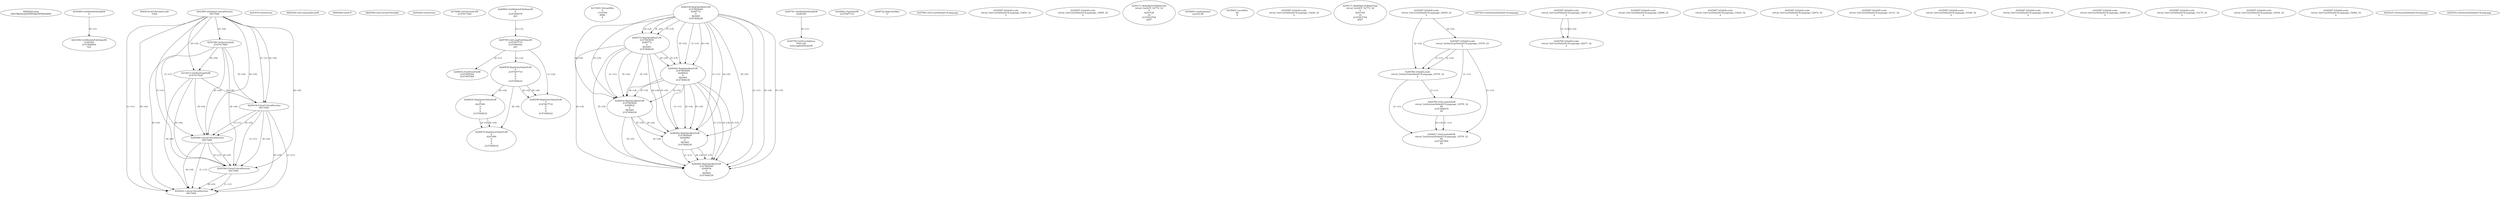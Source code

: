 // Global SCDG with merge call
digraph {
	0 [label="6850628.main
0081ffbf20e265f5f95dfa585692d890"]
	1 [label="4254480.GetModuleHandleW
0"]
	2 [label="6844434.SetThreadLocale
1024"]
	3 [label="4243965.InitializeCriticalSection
6917004"]
	4 [label="4243979.GetVersion
"]
	5 [label="4250188.GetSystemInfo
2147417660"]
	3 -> 5 [label="(0-->0)"]
	6 [label="6844540.GetCommandLineW
"]
	7 [label="4214413.GetStartupInfoW
2147417624"]
	3 -> 7 [label="(0-->0)"]
	5 -> 7 [label="(0-->0)"]
	8 [label="6844560.GetACP
"]
	9 [label="6844580.GetCurrentThreadId
"]
	10 [label="4250204.GetVersion
"]
	11 [label="4276690.GetVersionExW
2147417420"]
	12 [label="4243306.GetModuleFileNameW
4194304
2147408904
522"]
	1 -> 12 [label="(0-->1)"]
	13 [label="4248064.GetModuleFileNameW
0
2147408370
261"]
	14 [label="4215383.VirtualAlloc
0
1310704
4096
4"]
	15 [label="4246338.RegOpenKeyExW
2147483649
4246772
0
983065
2147408236"]
	16 [label="4246372.RegOpenKeyExW
2147483650
4246772
0
983065
2147408236"]
	15 -> 16 [label="(2-->2)"]
	15 -> 16 [label="(4-->4)"]
	15 -> 16 [label="(5-->5)"]
	17 [label="4246402.RegOpenKeyExW
2147483649
4246832
0
983065
2147408236"]
	15 -> 17 [label="(1-->1)"]
	15 -> 17 [label="(4-->4)"]
	16 -> 17 [label="(4-->4)"]
	15 -> 17 [label="(5-->5)"]
	16 -> 17 [label="(5-->5)"]
	18 [label="4245741.GetModuleHandleW
4246160"]
	19 [label="4245758.GetProcAddress
9441320
GetLongPathNameW"]
	18 -> 19 [label="(0-->1)"]
	20 [label="4245785.GetLongPathNameW
2147407710
2147406542
261"]
	13 -> 20 [label="(3-->3)"]
	21 [label="4245683.CharNextW
2147407716"]
	22 [label="4246014.FindFirstFileW
2147406542
2147407064"]
	20 -> 22 [label="(2-->1)"]
	23 [label="4246556.RegQueryValueExW
0
2147407710
0
0
0
2147408232"]
	20 -> 23 [label="(1-->2)"]
	24 [label="4246635.RegQueryValueExW
0
4247000
0
0
0
2147408232"]
	23 -> 24 [label="(6-->6)"]
	25 [label="4246722.RegCloseKey
0"]
	26 [label="4247883.GetUserDefaultUILanguage
"]
	27 [label="4245418.EnterCriticalSection
6917004"]
	3 -> 27 [label="(1-->1)"]
	3 -> 27 [label="(0-->0)"]
	5 -> 27 [label="(0-->0)"]
	7 -> 27 [label="(0-->0)"]
	28 [label="4245469.LeaveCriticalSection
6917004"]
	3 -> 28 [label="(1-->1)"]
	27 -> 28 [label="(1-->1)"]
	3 -> 28 [label="(0-->0)"]
	5 -> 28 [label="(0-->0)"]
	7 -> 28 [label="(0-->0)"]
	27 -> 28 [label="(0-->0)"]
	29 [label="4245487.IsValidLocale
retval_GetUserDefaultUILanguage_33651_32
2"]
	30 [label="4245580.EnterCriticalSection
6917004"]
	3 -> 30 [label="(1-->1)"]
	27 -> 30 [label="(1-->1)"]
	28 -> 30 [label="(1-->1)"]
	3 -> 30 [label="(0-->0)"]
	5 -> 30 [label="(0-->0)"]
	7 -> 30 [label="(0-->0)"]
	27 -> 30 [label="(0-->0)"]
	28 -> 30 [label="(0-->0)"]
	31 [label="4245621.LeaveCriticalSection
6917004"]
	3 -> 31 [label="(1-->1)"]
	27 -> 31 [label="(1-->1)"]
	28 -> 31 [label="(1-->1)"]
	30 -> 31 [label="(1-->1)"]
	3 -> 31 [label="(0-->0)"]
	5 -> 31 [label="(0-->0)"]
	7 -> 31 [label="(0-->0)"]
	27 -> 31 [label="(0-->0)"]
	28 -> 31 [label="(0-->0)"]
	30 -> 31 [label="(0-->0)"]
	32 [label="4246432.RegOpenKeyExW
2147483650
4246832
0
983065
2147408236"]
	16 -> 32 [label="(1-->1)"]
	17 -> 32 [label="(2-->2)"]
	15 -> 32 [label="(4-->4)"]
	16 -> 32 [label="(4-->4)"]
	17 -> 32 [label="(4-->4)"]
	15 -> 32 [label="(5-->5)"]
	16 -> 32 [label="(5-->5)"]
	17 -> 32 [label="(5-->5)"]
	33 [label="4246462.RegOpenKeyExW
2147483649
4246884
0
983065
2147408236"]
	15 -> 33 [label="(1-->1)"]
	17 -> 33 [label="(1-->1)"]
	15 -> 33 [label="(4-->4)"]
	16 -> 33 [label="(4-->4)"]
	17 -> 33 [label="(4-->4)"]
	32 -> 33 [label="(4-->4)"]
	15 -> 33 [label="(5-->5)"]
	16 -> 33 [label="(5-->5)"]
	17 -> 33 [label="(5-->5)"]
	32 -> 33 [label="(5-->5)"]
	34 [label="4245487.IsValidLocale
retval_GetUserDefaultUILanguage_33065_32
2"]
	35 [label="4250171.MultiByteToWideChar
retval_GetACP_32774_32
0
4243728
16
2147403704
2047"]
	36 [label="4254893.LoadLibraryA
user32.dll"]
	37 [label="4255003.LocalAlloc
64
8"]
	38 [label="4246676.RegQueryValueExW
0
4247000
0
0
0
2147408232"]
	24 -> 38 [label="(2-->2)"]
	23 -> 38 [label="(6-->6)"]
	24 -> 38 [label="(6-->6)"]
	39 [label="4245487.IsValidLocale
retval_GetUserDefaultUILanguage_33220_32
2"]
	40 [label="4250171.MultiByteToWideChar
retval_GetACP_32773_32
0
4243784
10
2147403704
2047"]
	41 [label="4246492.RegOpenKeyExW
2147483649
4246936
0
983065
2147408236"]
	15 -> 41 [label="(1-->1)"]
	17 -> 41 [label="(1-->1)"]
	33 -> 41 [label="(1-->1)"]
	15 -> 41 [label="(4-->4)"]
	16 -> 41 [label="(4-->4)"]
	17 -> 41 [label="(4-->4)"]
	32 -> 41 [label="(4-->4)"]
	33 -> 41 [label="(4-->4)"]
	15 -> 41 [label="(5-->5)"]
	16 -> 41 [label="(5-->5)"]
	17 -> 41 [label="(5-->5)"]
	32 -> 41 [label="(5-->5)"]
	33 -> 41 [label="(5-->5)"]
	42 [label="4245487.IsValidLocale
retval_GetUserDefaultUILanguage_32939_32
2"]
	43 [label="4247923.GetSystemDefaultUILanguage
"]
	44 [label="4245487.IsValidLocale
retval_GetSystemDefaultUILanguage_33576_32
2"]
	42 -> 44 [label="(2-->2)"]
	45 [label="4244766.IsValidLocale
retval_GetSystemDefaultUILanguage_33576_32
2"]
	44 -> 45 [label="(1-->1)"]
	42 -> 45 [label="(2-->2)"]
	44 -> 45 [label="(2-->2)"]
	46 [label="4244794.GetLocaleInfoW
retval_GetSystemDefaultUILanguage_33576_32
89
2147408070
85"]
	44 -> 46 [label="(1-->1)"]
	45 -> 46 [label="(1-->1)"]
	47 [label="4244811.GetLocaleInfoW
retval_GetSystemDefaultUILanguage_33576_32
90
2147407900
85"]
	44 -> 47 [label="(1-->1)"]
	45 -> 47 [label="(1-->1)"]
	46 -> 47 [label="(1-->1)"]
	46 -> 47 [label="(4-->4)"]
	48 [label="4246599.RegQueryValueExW
0
2147407710
0
0
0
2147408232"]
	20 -> 48 [label="(1-->2)"]
	23 -> 48 [label="(2-->2)"]
	23 -> 48 [label="(6-->6)"]
	49 [label="4245487.IsValidLocale
retval_GetUserDefaultUILanguage_32917_32
2"]
	50 [label="4245487.IsValidLocale
retval_GetUserDefaultUILanguage_32996_32
2"]
	51 [label="4245487.IsValidLocale
retval_GetUserDefaultUILanguage_33024_32
2"]
	52 [label="4245487.IsValidLocale
retval_GetUserDefaultUILanguage_32974_32
2"]
	53 [label="4245487.IsValidLocale
retval_GetUserDefaultUILanguage_33131_32
2"]
	54 [label="4245487.IsValidLocale
retval_GetUserDefaultUILanguage_33196_32
2"]
	55 [label="4245487.IsValidLocale
retval_GetUserDefaultUILanguage_33240_32
2"]
	56 [label="4245487.IsValidLocale
retval_GetUserDefaultUILanguage_32995_32
2"]
	57 [label="4245487.IsValidLocale
retval_GetUserDefaultUILanguage_33175_32
2"]
	58 [label="4245487.IsValidLocale
retval_GetUserDefaultUILanguage_33034_32
2"]
	59 [label="4245487.IsValidLocale
retval_GetUserDefaultUILanguage_33002_32
2"]
	60 [label="4244766.IsValidLocale
retval_GetUserDefaultUILanguage_32917_32
2"]
	49 -> 60 [label="(1-->1)"]
	49 -> 60 [label="(2-->2)"]
	61 [label="4245525.GetSystemDefaultUILanguage
"]
	62 [label="4245552.GetSystemDefaultUILanguage
"]
}
